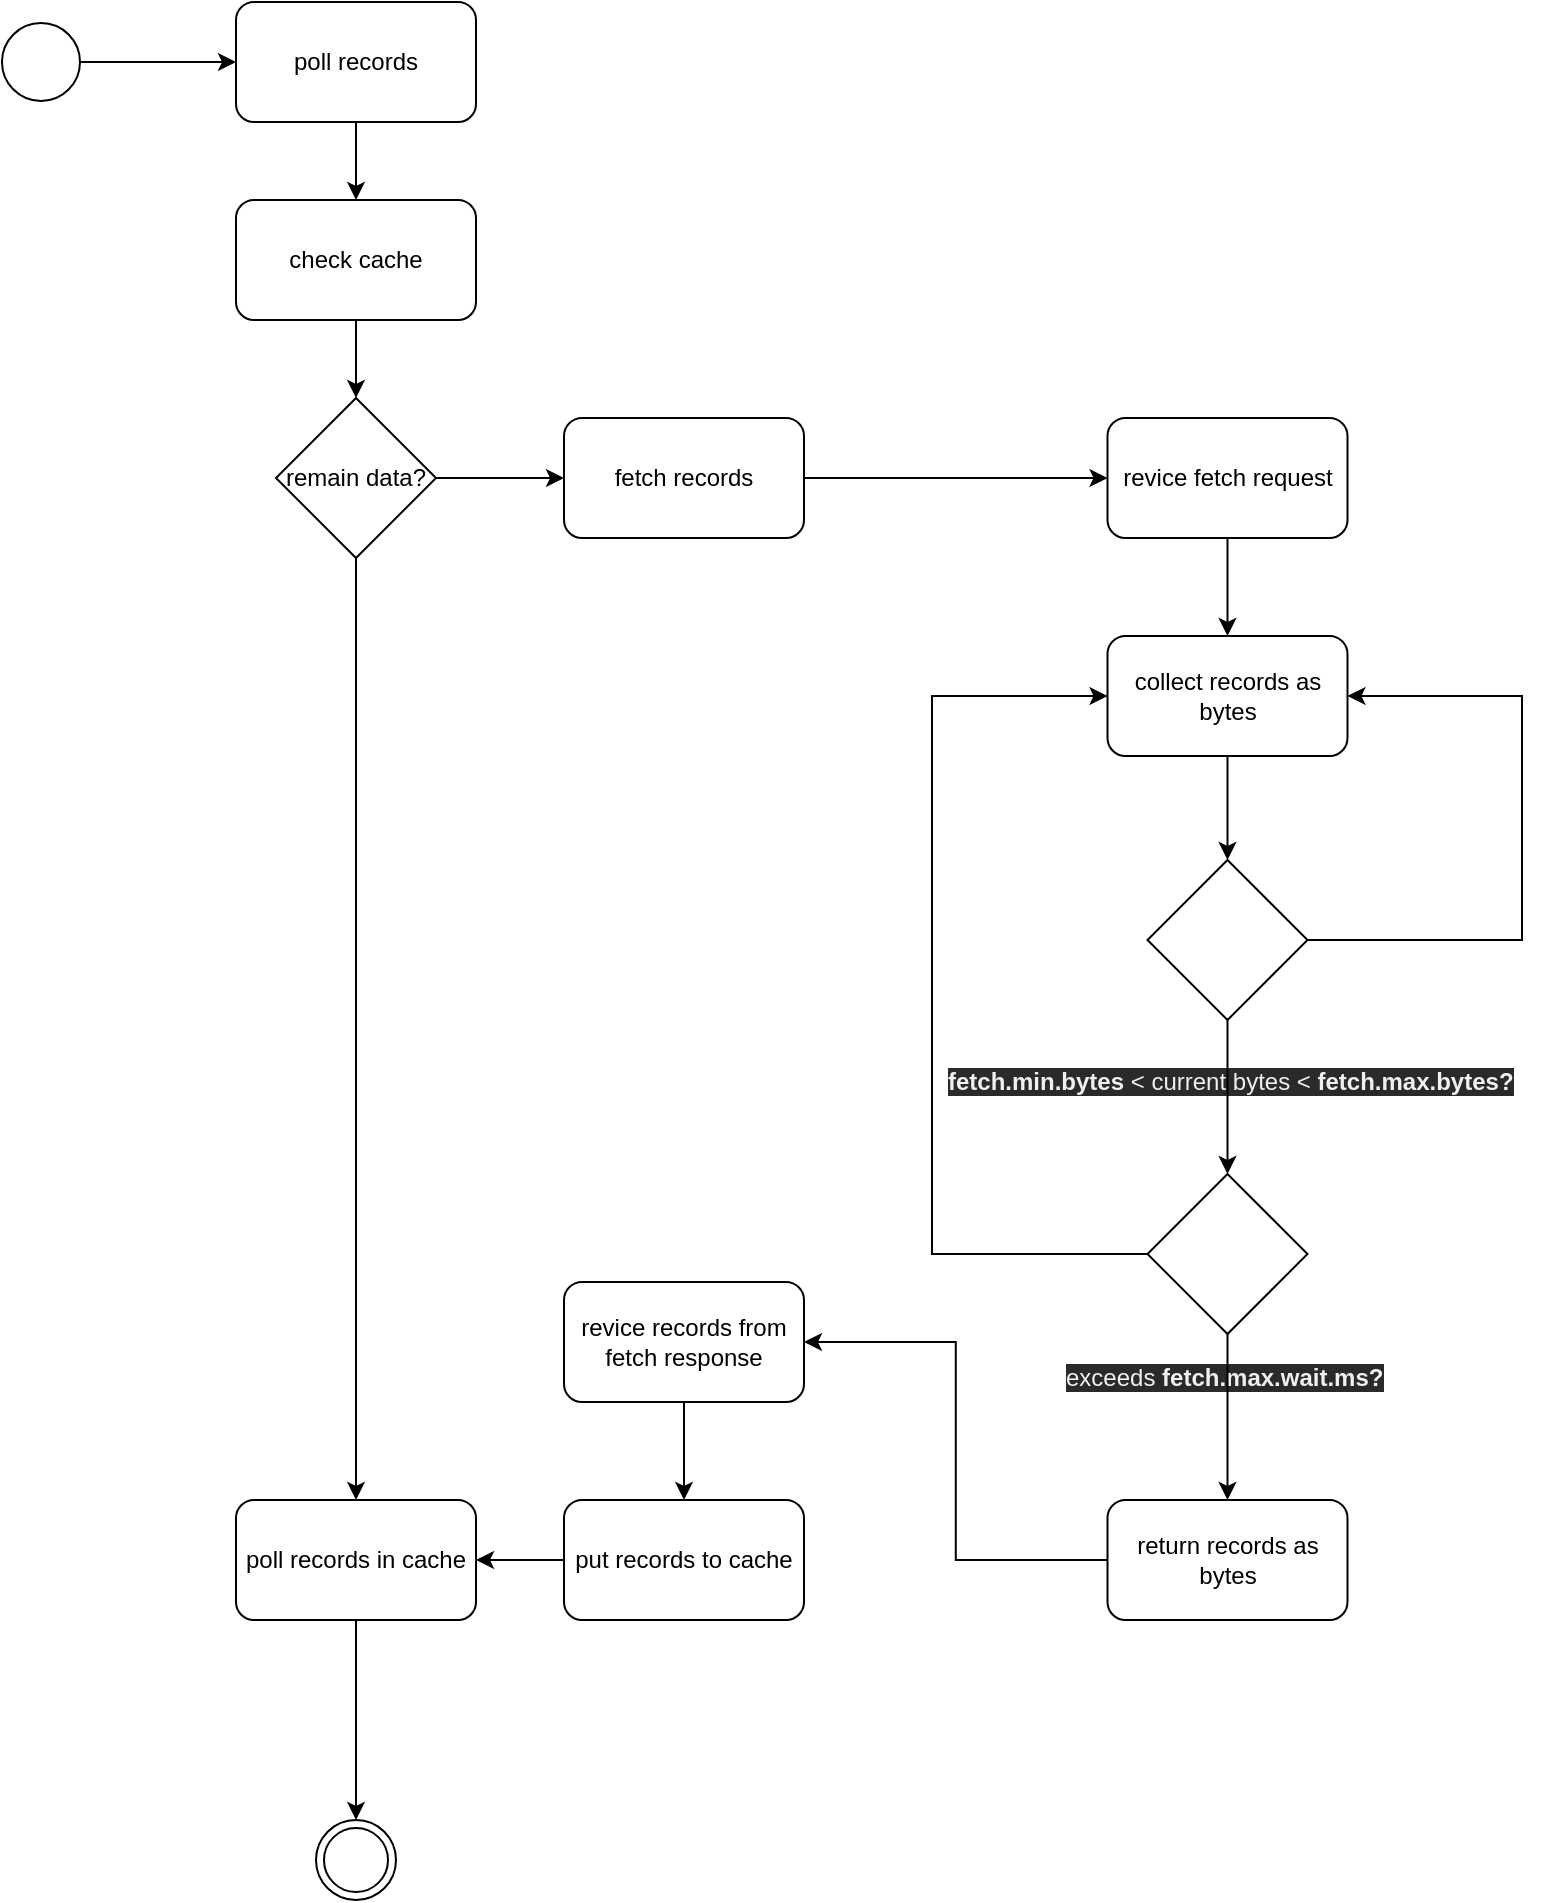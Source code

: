 <mxfile version="17.4.5" type="github">
  <diagram id="kgpKYQtTHZ0yAKxKKP6v" name="Polling data Kafka Consumer">
    <mxGraphModel dx="1422" dy="794" grid="0" gridSize="10" guides="1" tooltips="1" connect="1" arrows="1" fold="1" page="1" pageScale="1" pageWidth="850" pageHeight="1100" math="0" shadow="0">
      <root>
        <mxCell id="0" />
        <mxCell id="1" parent="0" />
        <mxCell id="n0Qw8HLsbLLvSBlnaumX-17" style="edgeStyle=orthogonalEdgeStyle;rounded=0;orthogonalLoop=1;jettySize=auto;html=1;" edge="1" parent="1" source="xih2-5BVRlrgKrml7yA8-11" target="xih2-5BVRlrgKrml7yA8-12">
          <mxGeometry relative="1" as="geometry" />
        </mxCell>
        <mxCell id="xih2-5BVRlrgKrml7yA8-11" value="fetch records" style="rounded=1;whiteSpace=wrap;html=1;" parent="1" vertex="1">
          <mxGeometry x="313" y="629" width="120" height="60" as="geometry" />
        </mxCell>
        <mxCell id="n0Qw8HLsbLLvSBlnaumX-18" style="edgeStyle=orthogonalEdgeStyle;rounded=0;orthogonalLoop=1;jettySize=auto;html=1;" edge="1" parent="1" source="xih2-5BVRlrgKrml7yA8-12" target="xih2-5BVRlrgKrml7yA8-13">
          <mxGeometry relative="1" as="geometry" />
        </mxCell>
        <mxCell id="xih2-5BVRlrgKrml7yA8-12" value="revice fetch request" style="rounded=1;whiteSpace=wrap;html=1;" parent="1" vertex="1">
          <mxGeometry x="584.75" y="629" width="120" height="60" as="geometry" />
        </mxCell>
        <mxCell id="n0Qw8HLsbLLvSBlnaumX-19" value="" style="edgeStyle=orthogonalEdgeStyle;rounded=0;orthogonalLoop=1;jettySize=auto;html=1;" edge="1" parent="1" source="xih2-5BVRlrgKrml7yA8-13" target="n0Qw8HLsbLLvSBlnaumX-5">
          <mxGeometry relative="1" as="geometry" />
        </mxCell>
        <mxCell id="xih2-5BVRlrgKrml7yA8-13" value="collect records as bytes" style="rounded=1;whiteSpace=wrap;html=1;" parent="1" vertex="1">
          <mxGeometry x="584.75" y="738" width="120" height="60" as="geometry" />
        </mxCell>
        <mxCell id="n0Qw8HLsbLLvSBlnaumX-9" value="" style="edgeStyle=orthogonalEdgeStyle;rounded=0;orthogonalLoop=1;jettySize=auto;html=1;" edge="1" parent="1" source="xih2-5BVRlrgKrml7yA8-14" target="xih2-5BVRlrgKrml7yA8-18">
          <mxGeometry relative="1" as="geometry" />
        </mxCell>
        <mxCell id="xih2-5BVRlrgKrml7yA8-14" value="poll records" style="rounded=1;whiteSpace=wrap;html=1;" parent="1" vertex="1">
          <mxGeometry x="149" y="421" width="120" height="60" as="geometry" />
        </mxCell>
        <mxCell id="n0Qw8HLsbLLvSBlnaumX-11" value="" style="edgeStyle=orthogonalEdgeStyle;rounded=0;orthogonalLoop=1;jettySize=auto;html=1;" edge="1" parent="1" source="xih2-5BVRlrgKrml7yA8-15" target="xih2-5BVRlrgKrml7yA8-11">
          <mxGeometry relative="1" as="geometry" />
        </mxCell>
        <mxCell id="n0Qw8HLsbLLvSBlnaumX-12" value="" style="edgeStyle=orthogonalEdgeStyle;rounded=0;orthogonalLoop=1;jettySize=auto;html=1;" edge="1" parent="1" source="xih2-5BVRlrgKrml7yA8-15" target="xih2-5BVRlrgKrml7yA8-16">
          <mxGeometry relative="1" as="geometry" />
        </mxCell>
        <mxCell id="xih2-5BVRlrgKrml7yA8-15" value="remain data?" style="rhombus;whiteSpace=wrap;html=1;" parent="1" vertex="1">
          <mxGeometry x="169" y="619" width="80" height="80" as="geometry" />
        </mxCell>
        <mxCell id="n0Qw8HLsbLLvSBlnaumX-16" style="edgeStyle=orthogonalEdgeStyle;rounded=0;orthogonalLoop=1;jettySize=auto;html=1;" edge="1" parent="1" source="xih2-5BVRlrgKrml7yA8-16" target="n0Qw8HLsbLLvSBlnaumX-13">
          <mxGeometry relative="1" as="geometry" />
        </mxCell>
        <mxCell id="xih2-5BVRlrgKrml7yA8-16" value="poll records in cache" style="rounded=1;whiteSpace=wrap;html=1;" parent="1" vertex="1">
          <mxGeometry x="149" y="1170" width="120" height="60" as="geometry" />
        </mxCell>
        <mxCell id="n0Qw8HLsbLLvSBlnaumX-10" value="" style="edgeStyle=orthogonalEdgeStyle;rounded=0;orthogonalLoop=1;jettySize=auto;html=1;" edge="1" parent="1" source="xih2-5BVRlrgKrml7yA8-18" target="xih2-5BVRlrgKrml7yA8-15">
          <mxGeometry relative="1" as="geometry" />
        </mxCell>
        <mxCell id="xih2-5BVRlrgKrml7yA8-18" value="check cache" style="rounded=1;whiteSpace=wrap;html=1;" parent="1" vertex="1">
          <mxGeometry x="149" y="520" width="120" height="60" as="geometry" />
        </mxCell>
        <mxCell id="n0Qw8HLsbLLvSBlnaumX-23" style="edgeStyle=orthogonalEdgeStyle;rounded=0;orthogonalLoop=1;jettySize=auto;html=1;" edge="1" parent="1" source="xih2-5BVRlrgKrml7yA8-19" target="xih2-5BVRlrgKrml7yA8-20">
          <mxGeometry relative="1" as="geometry" />
        </mxCell>
        <mxCell id="xih2-5BVRlrgKrml7yA8-19" value="revice records from fetch response" style="rounded=1;whiteSpace=wrap;html=1;" parent="1" vertex="1">
          <mxGeometry x="313" y="1061" width="120" height="60" as="geometry" />
        </mxCell>
        <mxCell id="n0Qw8HLsbLLvSBlnaumX-25" value="" style="edgeStyle=orthogonalEdgeStyle;rounded=0;orthogonalLoop=1;jettySize=auto;html=1;" edge="1" parent="1" source="xih2-5BVRlrgKrml7yA8-20" target="xih2-5BVRlrgKrml7yA8-16">
          <mxGeometry relative="1" as="geometry" />
        </mxCell>
        <mxCell id="xih2-5BVRlrgKrml7yA8-20" value="put records to cache" style="rounded=1;whiteSpace=wrap;html=1;" parent="1" vertex="1">
          <mxGeometry x="313" y="1170" width="120" height="60" as="geometry" />
        </mxCell>
        <mxCell id="n0Qw8HLsbLLvSBlnaumX-1" value="&lt;span style=&quot;color: rgb(240 , 240 , 240) ; font-family: &amp;#34;helvetica&amp;#34; ; font-size: 12px ; font-style: normal ; letter-spacing: normal ; text-align: center ; text-indent: 0px ; text-transform: none ; word-spacing: 0px ; background-color: rgb(42 , 42 , 42) ; display: inline ; float: none&quot;&gt;&lt;b&gt;fetch.min.bytes&lt;/b&gt;&lt;/span&gt;&lt;span style=&quot;color: rgb(240 , 240 , 240) ; font-family: &amp;#34;helvetica&amp;#34; ; font-size: 12px ; font-style: normal ; font-weight: 400 ; letter-spacing: normal ; text-align: center ; text-indent: 0px ; text-transform: none ; word-spacing: 0px ; background-color: rgb(42 , 42 , 42) ; display: inline ; float: none&quot;&gt; &amp;lt; current bytes &amp;lt; &lt;/span&gt;&lt;span style=&quot;color: rgb(240 , 240 , 240) ; font-family: &amp;#34;helvetica&amp;#34; ; font-size: 12px ; font-style: normal ; letter-spacing: normal ; text-align: center ; text-indent: 0px ; text-transform: none ; word-spacing: 0px ; background-color: rgb(42 , 42 , 42) ; display: inline ; float: none&quot;&gt;&lt;b&gt;fetch.max.bytes?&lt;/b&gt;&lt;/span&gt;" style="text;whiteSpace=wrap;html=1;" vertex="1" parent="1">
          <mxGeometry x="503" y="947" width="289.5" height="28" as="geometry" />
        </mxCell>
        <mxCell id="n0Qw8HLsbLLvSBlnaumX-3" value="&lt;span style=&quot;color: rgb(240 , 240 , 240) ; font-family: &amp;#34;helvetica&amp;#34; ; font-size: 12px ; font-style: normal ; font-weight: 400 ; letter-spacing: normal ; text-align: center ; text-indent: 0px ; text-transform: none ; word-spacing: 0px ; background-color: rgb(42 , 42 , 42) ; display: inline ; float: none&quot;&gt;exceeds&amp;nbsp;&lt;/span&gt;&lt;b style=&quot;color: rgb(240 , 240 , 240) ; font-family: &amp;#34;helvetica&amp;#34; ; font-size: 12px ; font-style: normal ; letter-spacing: normal ; text-align: center ; text-indent: 0px ; text-transform: none ; word-spacing: 0px ; background-color: rgb(42 , 42 , 42)&quot;&gt;fetch.max.wait.ms?&lt;/b&gt;" style="text;whiteSpace=wrap;html=1;" vertex="1" parent="1">
          <mxGeometry x="562.25" y="1095" width="171" height="28" as="geometry" />
        </mxCell>
        <mxCell id="n0Qw8HLsbLLvSBlnaumX-22" style="edgeStyle=orthogonalEdgeStyle;rounded=0;orthogonalLoop=1;jettySize=auto;html=1;entryX=1;entryY=0.5;entryDx=0;entryDy=0;" edge="1" parent="1" source="n0Qw8HLsbLLvSBlnaumX-4" target="xih2-5BVRlrgKrml7yA8-19">
          <mxGeometry relative="1" as="geometry" />
        </mxCell>
        <mxCell id="n0Qw8HLsbLLvSBlnaumX-4" value="return records as bytes" style="rounded=1;whiteSpace=wrap;html=1;" vertex="1" parent="1">
          <mxGeometry x="584.75" y="1170" width="120" height="60" as="geometry" />
        </mxCell>
        <mxCell id="n0Qw8HLsbLLvSBlnaumX-20" style="edgeStyle=orthogonalEdgeStyle;rounded=0;orthogonalLoop=1;jettySize=auto;html=1;" edge="1" parent="1" source="n0Qw8HLsbLLvSBlnaumX-5" target="n0Qw8HLsbLLvSBlnaumX-6">
          <mxGeometry relative="1" as="geometry" />
        </mxCell>
        <mxCell id="n0Qw8HLsbLLvSBlnaumX-26" style="edgeStyle=orthogonalEdgeStyle;rounded=0;orthogonalLoop=1;jettySize=auto;html=1;entryX=1;entryY=0.5;entryDx=0;entryDy=0;" edge="1" parent="1" source="n0Qw8HLsbLLvSBlnaumX-5" target="xih2-5BVRlrgKrml7yA8-13">
          <mxGeometry relative="1" as="geometry">
            <Array as="points">
              <mxPoint x="792" y="890" />
              <mxPoint x="792" y="768" />
            </Array>
          </mxGeometry>
        </mxCell>
        <mxCell id="n0Qw8HLsbLLvSBlnaumX-5" value="" style="rhombus;whiteSpace=wrap;html=1;" vertex="1" parent="1">
          <mxGeometry x="604.75" y="850" width="80" height="80" as="geometry" />
        </mxCell>
        <mxCell id="n0Qw8HLsbLLvSBlnaumX-21" style="edgeStyle=orthogonalEdgeStyle;rounded=0;orthogonalLoop=1;jettySize=auto;html=1;entryX=0.5;entryY=0;entryDx=0;entryDy=0;" edge="1" parent="1" source="n0Qw8HLsbLLvSBlnaumX-6" target="n0Qw8HLsbLLvSBlnaumX-4">
          <mxGeometry relative="1" as="geometry" />
        </mxCell>
        <mxCell id="n0Qw8HLsbLLvSBlnaumX-28" style="edgeStyle=orthogonalEdgeStyle;rounded=0;orthogonalLoop=1;jettySize=auto;html=1;entryX=0;entryY=0.5;entryDx=0;entryDy=0;" edge="1" parent="1" source="n0Qw8HLsbLLvSBlnaumX-6" target="xih2-5BVRlrgKrml7yA8-13">
          <mxGeometry relative="1" as="geometry">
            <Array as="points">
              <mxPoint x="497" y="1047" />
              <mxPoint x="497" y="768" />
            </Array>
          </mxGeometry>
        </mxCell>
        <mxCell id="n0Qw8HLsbLLvSBlnaumX-6" value="" style="rhombus;whiteSpace=wrap;html=1;" vertex="1" parent="1">
          <mxGeometry x="604.75" y="1007" width="80" height="80" as="geometry" />
        </mxCell>
        <mxCell id="n0Qw8HLsbLLvSBlnaumX-13" value="" style="ellipse;shape=doubleEllipse;whiteSpace=wrap;html=1;aspect=fixed;" vertex="1" parent="1">
          <mxGeometry x="189" y="1330" width="40" height="40" as="geometry" />
        </mxCell>
        <mxCell id="n0Qw8HLsbLLvSBlnaumX-15" value="" style="edgeStyle=orthogonalEdgeStyle;rounded=0;orthogonalLoop=1;jettySize=auto;html=1;" edge="1" parent="1" source="n0Qw8HLsbLLvSBlnaumX-14" target="xih2-5BVRlrgKrml7yA8-14">
          <mxGeometry relative="1" as="geometry" />
        </mxCell>
        <mxCell id="n0Qw8HLsbLLvSBlnaumX-14" value="" style="ellipse;whiteSpace=wrap;html=1;aspect=fixed;" vertex="1" parent="1">
          <mxGeometry x="32" y="431.5" width="39" height="39" as="geometry" />
        </mxCell>
      </root>
    </mxGraphModel>
  </diagram>
</mxfile>
